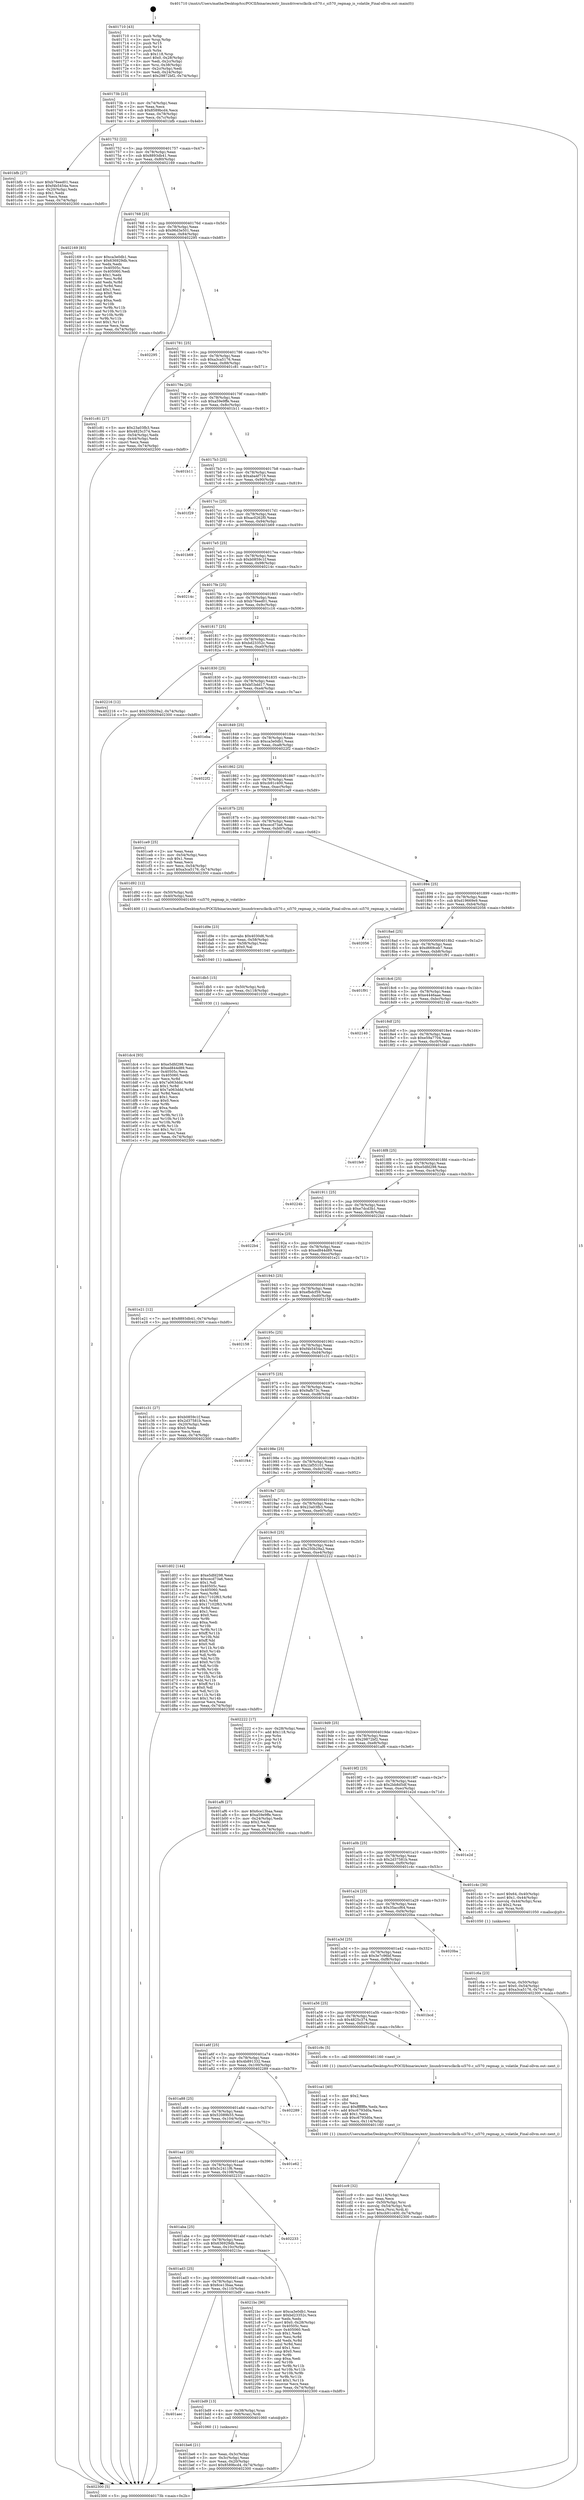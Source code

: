 digraph "0x401710" {
  label = "0x401710 (/mnt/c/Users/mathe/Desktop/tcc/POCII/binaries/extr_linuxdriversclkclk-si570.c_si570_regmap_is_volatile_Final-ollvm.out::main(0))"
  labelloc = "t"
  node[shape=record]

  Entry [label="",width=0.3,height=0.3,shape=circle,fillcolor=black,style=filled]
  "0x40173b" [label="{
     0x40173b [23]\l
     | [instrs]\l
     &nbsp;&nbsp;0x40173b \<+3\>: mov -0x74(%rbp),%eax\l
     &nbsp;&nbsp;0x40173e \<+2\>: mov %eax,%ecx\l
     &nbsp;&nbsp;0x401740 \<+6\>: sub $0x8589bcd4,%ecx\l
     &nbsp;&nbsp;0x401746 \<+3\>: mov %eax,-0x78(%rbp)\l
     &nbsp;&nbsp;0x401749 \<+3\>: mov %ecx,-0x7c(%rbp)\l
     &nbsp;&nbsp;0x40174c \<+6\>: je 0000000000401bfb \<main+0x4eb\>\l
  }"]
  "0x401bfb" [label="{
     0x401bfb [27]\l
     | [instrs]\l
     &nbsp;&nbsp;0x401bfb \<+5\>: mov $0xb76eed01,%eax\l
     &nbsp;&nbsp;0x401c00 \<+5\>: mov $0xf4b5454a,%ecx\l
     &nbsp;&nbsp;0x401c05 \<+3\>: mov -0x20(%rbp),%edx\l
     &nbsp;&nbsp;0x401c08 \<+3\>: cmp $0x1,%edx\l
     &nbsp;&nbsp;0x401c0b \<+3\>: cmovl %ecx,%eax\l
     &nbsp;&nbsp;0x401c0e \<+3\>: mov %eax,-0x74(%rbp)\l
     &nbsp;&nbsp;0x401c11 \<+5\>: jmp 0000000000402300 \<main+0xbf0\>\l
  }"]
  "0x401752" [label="{
     0x401752 [22]\l
     | [instrs]\l
     &nbsp;&nbsp;0x401752 \<+5\>: jmp 0000000000401757 \<main+0x47\>\l
     &nbsp;&nbsp;0x401757 \<+3\>: mov -0x78(%rbp),%eax\l
     &nbsp;&nbsp;0x40175a \<+5\>: sub $0x8893db41,%eax\l
     &nbsp;&nbsp;0x40175f \<+3\>: mov %eax,-0x80(%rbp)\l
     &nbsp;&nbsp;0x401762 \<+6\>: je 0000000000402169 \<main+0xa59\>\l
  }"]
  Exit [label="",width=0.3,height=0.3,shape=circle,fillcolor=black,style=filled,peripheries=2]
  "0x402169" [label="{
     0x402169 [83]\l
     | [instrs]\l
     &nbsp;&nbsp;0x402169 \<+5\>: mov $0xca3e0db1,%eax\l
     &nbsp;&nbsp;0x40216e \<+5\>: mov $0x636929db,%ecx\l
     &nbsp;&nbsp;0x402173 \<+2\>: xor %edx,%edx\l
     &nbsp;&nbsp;0x402175 \<+7\>: mov 0x40505c,%esi\l
     &nbsp;&nbsp;0x40217c \<+7\>: mov 0x405060,%edi\l
     &nbsp;&nbsp;0x402183 \<+3\>: sub $0x1,%edx\l
     &nbsp;&nbsp;0x402186 \<+3\>: mov %esi,%r8d\l
     &nbsp;&nbsp;0x402189 \<+3\>: add %edx,%r8d\l
     &nbsp;&nbsp;0x40218c \<+4\>: imul %r8d,%esi\l
     &nbsp;&nbsp;0x402190 \<+3\>: and $0x1,%esi\l
     &nbsp;&nbsp;0x402193 \<+3\>: cmp $0x0,%esi\l
     &nbsp;&nbsp;0x402196 \<+4\>: sete %r9b\l
     &nbsp;&nbsp;0x40219a \<+3\>: cmp $0xa,%edi\l
     &nbsp;&nbsp;0x40219d \<+4\>: setl %r10b\l
     &nbsp;&nbsp;0x4021a1 \<+3\>: mov %r9b,%r11b\l
     &nbsp;&nbsp;0x4021a4 \<+3\>: and %r10b,%r11b\l
     &nbsp;&nbsp;0x4021a7 \<+3\>: xor %r10b,%r9b\l
     &nbsp;&nbsp;0x4021aa \<+3\>: or %r9b,%r11b\l
     &nbsp;&nbsp;0x4021ad \<+4\>: test $0x1,%r11b\l
     &nbsp;&nbsp;0x4021b1 \<+3\>: cmovne %ecx,%eax\l
     &nbsp;&nbsp;0x4021b4 \<+3\>: mov %eax,-0x74(%rbp)\l
     &nbsp;&nbsp;0x4021b7 \<+5\>: jmp 0000000000402300 \<main+0xbf0\>\l
  }"]
  "0x401768" [label="{
     0x401768 [25]\l
     | [instrs]\l
     &nbsp;&nbsp;0x401768 \<+5\>: jmp 000000000040176d \<main+0x5d\>\l
     &nbsp;&nbsp;0x40176d \<+3\>: mov -0x78(%rbp),%eax\l
     &nbsp;&nbsp;0x401770 \<+5\>: sub $0x96d3e501,%eax\l
     &nbsp;&nbsp;0x401775 \<+6\>: mov %eax,-0x84(%rbp)\l
     &nbsp;&nbsp;0x40177b \<+6\>: je 0000000000402295 \<main+0xb85\>\l
  }"]
  "0x401dc4" [label="{
     0x401dc4 [93]\l
     | [instrs]\l
     &nbsp;&nbsp;0x401dc4 \<+5\>: mov $0xe5dfd298,%eax\l
     &nbsp;&nbsp;0x401dc9 \<+5\>: mov $0xed844d89,%esi\l
     &nbsp;&nbsp;0x401dce \<+7\>: mov 0x40505c,%ecx\l
     &nbsp;&nbsp;0x401dd5 \<+7\>: mov 0x405060,%edx\l
     &nbsp;&nbsp;0x401ddc \<+3\>: mov %ecx,%r8d\l
     &nbsp;&nbsp;0x401ddf \<+7\>: sub $0x7a063ddd,%r8d\l
     &nbsp;&nbsp;0x401de6 \<+4\>: sub $0x1,%r8d\l
     &nbsp;&nbsp;0x401dea \<+7\>: add $0x7a063ddd,%r8d\l
     &nbsp;&nbsp;0x401df1 \<+4\>: imul %r8d,%ecx\l
     &nbsp;&nbsp;0x401df5 \<+3\>: and $0x1,%ecx\l
     &nbsp;&nbsp;0x401df8 \<+3\>: cmp $0x0,%ecx\l
     &nbsp;&nbsp;0x401dfb \<+4\>: sete %r9b\l
     &nbsp;&nbsp;0x401dff \<+3\>: cmp $0xa,%edx\l
     &nbsp;&nbsp;0x401e02 \<+4\>: setl %r10b\l
     &nbsp;&nbsp;0x401e06 \<+3\>: mov %r9b,%r11b\l
     &nbsp;&nbsp;0x401e09 \<+3\>: and %r10b,%r11b\l
     &nbsp;&nbsp;0x401e0c \<+3\>: xor %r10b,%r9b\l
     &nbsp;&nbsp;0x401e0f \<+3\>: or %r9b,%r11b\l
     &nbsp;&nbsp;0x401e12 \<+4\>: test $0x1,%r11b\l
     &nbsp;&nbsp;0x401e16 \<+3\>: cmovne %esi,%eax\l
     &nbsp;&nbsp;0x401e19 \<+3\>: mov %eax,-0x74(%rbp)\l
     &nbsp;&nbsp;0x401e1c \<+5\>: jmp 0000000000402300 \<main+0xbf0\>\l
  }"]
  "0x402295" [label="{
     0x402295\l
  }", style=dashed]
  "0x401781" [label="{
     0x401781 [25]\l
     | [instrs]\l
     &nbsp;&nbsp;0x401781 \<+5\>: jmp 0000000000401786 \<main+0x76\>\l
     &nbsp;&nbsp;0x401786 \<+3\>: mov -0x78(%rbp),%eax\l
     &nbsp;&nbsp;0x401789 \<+5\>: sub $0xa3ca5176,%eax\l
     &nbsp;&nbsp;0x40178e \<+6\>: mov %eax,-0x88(%rbp)\l
     &nbsp;&nbsp;0x401794 \<+6\>: je 0000000000401c81 \<main+0x571\>\l
  }"]
  "0x401db5" [label="{
     0x401db5 [15]\l
     | [instrs]\l
     &nbsp;&nbsp;0x401db5 \<+4\>: mov -0x50(%rbp),%rdi\l
     &nbsp;&nbsp;0x401db9 \<+6\>: mov %eax,-0x118(%rbp)\l
     &nbsp;&nbsp;0x401dbf \<+5\>: call 0000000000401030 \<free@plt\>\l
     | [calls]\l
     &nbsp;&nbsp;0x401030 \{1\} (unknown)\l
  }"]
  "0x401c81" [label="{
     0x401c81 [27]\l
     | [instrs]\l
     &nbsp;&nbsp;0x401c81 \<+5\>: mov $0x23a03fb3,%eax\l
     &nbsp;&nbsp;0x401c86 \<+5\>: mov $0x4825c374,%ecx\l
     &nbsp;&nbsp;0x401c8b \<+3\>: mov -0x54(%rbp),%edx\l
     &nbsp;&nbsp;0x401c8e \<+3\>: cmp -0x44(%rbp),%edx\l
     &nbsp;&nbsp;0x401c91 \<+3\>: cmovl %ecx,%eax\l
     &nbsp;&nbsp;0x401c94 \<+3\>: mov %eax,-0x74(%rbp)\l
     &nbsp;&nbsp;0x401c97 \<+5\>: jmp 0000000000402300 \<main+0xbf0\>\l
  }"]
  "0x40179a" [label="{
     0x40179a [25]\l
     | [instrs]\l
     &nbsp;&nbsp;0x40179a \<+5\>: jmp 000000000040179f \<main+0x8f\>\l
     &nbsp;&nbsp;0x40179f \<+3\>: mov -0x78(%rbp),%eax\l
     &nbsp;&nbsp;0x4017a2 \<+5\>: sub $0xa59e9ffe,%eax\l
     &nbsp;&nbsp;0x4017a7 \<+6\>: mov %eax,-0x8c(%rbp)\l
     &nbsp;&nbsp;0x4017ad \<+6\>: je 0000000000401b11 \<main+0x401\>\l
  }"]
  "0x401d9e" [label="{
     0x401d9e [23]\l
     | [instrs]\l
     &nbsp;&nbsp;0x401d9e \<+10\>: movabs $0x4030d6,%rdi\l
     &nbsp;&nbsp;0x401da8 \<+3\>: mov %eax,-0x58(%rbp)\l
     &nbsp;&nbsp;0x401dab \<+3\>: mov -0x58(%rbp),%esi\l
     &nbsp;&nbsp;0x401dae \<+2\>: mov $0x0,%al\l
     &nbsp;&nbsp;0x401db0 \<+5\>: call 0000000000401040 \<printf@plt\>\l
     | [calls]\l
     &nbsp;&nbsp;0x401040 \{1\} (unknown)\l
  }"]
  "0x401b11" [label="{
     0x401b11\l
  }", style=dashed]
  "0x4017b3" [label="{
     0x4017b3 [25]\l
     | [instrs]\l
     &nbsp;&nbsp;0x4017b3 \<+5\>: jmp 00000000004017b8 \<main+0xa8\>\l
     &nbsp;&nbsp;0x4017b8 \<+3\>: mov -0x78(%rbp),%eax\l
     &nbsp;&nbsp;0x4017bb \<+5\>: sub $0xaba4f719,%eax\l
     &nbsp;&nbsp;0x4017c0 \<+6\>: mov %eax,-0x90(%rbp)\l
     &nbsp;&nbsp;0x4017c6 \<+6\>: je 0000000000401f29 \<main+0x819\>\l
  }"]
  "0x401cc9" [label="{
     0x401cc9 [32]\l
     | [instrs]\l
     &nbsp;&nbsp;0x401cc9 \<+6\>: mov -0x114(%rbp),%ecx\l
     &nbsp;&nbsp;0x401ccf \<+3\>: imul %eax,%ecx\l
     &nbsp;&nbsp;0x401cd2 \<+4\>: mov -0x50(%rbp),%rsi\l
     &nbsp;&nbsp;0x401cd6 \<+4\>: movslq -0x54(%rbp),%rdi\l
     &nbsp;&nbsp;0x401cda \<+3\>: mov %ecx,(%rsi,%rdi,4)\l
     &nbsp;&nbsp;0x401cdd \<+7\>: movl $0xcb91c400,-0x74(%rbp)\l
     &nbsp;&nbsp;0x401ce4 \<+5\>: jmp 0000000000402300 \<main+0xbf0\>\l
  }"]
  "0x401f29" [label="{
     0x401f29\l
  }", style=dashed]
  "0x4017cc" [label="{
     0x4017cc [25]\l
     | [instrs]\l
     &nbsp;&nbsp;0x4017cc \<+5\>: jmp 00000000004017d1 \<main+0xc1\>\l
     &nbsp;&nbsp;0x4017d1 \<+3\>: mov -0x78(%rbp),%eax\l
     &nbsp;&nbsp;0x4017d4 \<+5\>: sub $0xac0262f0,%eax\l
     &nbsp;&nbsp;0x4017d9 \<+6\>: mov %eax,-0x94(%rbp)\l
     &nbsp;&nbsp;0x4017df \<+6\>: je 0000000000401b69 \<main+0x459\>\l
  }"]
  "0x401ca1" [label="{
     0x401ca1 [40]\l
     | [instrs]\l
     &nbsp;&nbsp;0x401ca1 \<+5\>: mov $0x2,%ecx\l
     &nbsp;&nbsp;0x401ca6 \<+1\>: cltd\l
     &nbsp;&nbsp;0x401ca7 \<+2\>: idiv %ecx\l
     &nbsp;&nbsp;0x401ca9 \<+6\>: imul $0xfffffffe,%edx,%ecx\l
     &nbsp;&nbsp;0x401caf \<+6\>: add $0xc6793d0a,%ecx\l
     &nbsp;&nbsp;0x401cb5 \<+3\>: add $0x1,%ecx\l
     &nbsp;&nbsp;0x401cb8 \<+6\>: sub $0xc6793d0a,%ecx\l
     &nbsp;&nbsp;0x401cbe \<+6\>: mov %ecx,-0x114(%rbp)\l
     &nbsp;&nbsp;0x401cc4 \<+5\>: call 0000000000401160 \<next_i\>\l
     | [calls]\l
     &nbsp;&nbsp;0x401160 \{1\} (/mnt/c/Users/mathe/Desktop/tcc/POCII/binaries/extr_linuxdriversclkclk-si570.c_si570_regmap_is_volatile_Final-ollvm.out::next_i)\l
  }"]
  "0x401b69" [label="{
     0x401b69\l
  }", style=dashed]
  "0x4017e5" [label="{
     0x4017e5 [25]\l
     | [instrs]\l
     &nbsp;&nbsp;0x4017e5 \<+5\>: jmp 00000000004017ea \<main+0xda\>\l
     &nbsp;&nbsp;0x4017ea \<+3\>: mov -0x78(%rbp),%eax\l
     &nbsp;&nbsp;0x4017ed \<+5\>: sub $0xb0859c1f,%eax\l
     &nbsp;&nbsp;0x4017f2 \<+6\>: mov %eax,-0x98(%rbp)\l
     &nbsp;&nbsp;0x4017f8 \<+6\>: je 000000000040214c \<main+0xa3c\>\l
  }"]
  "0x401c6a" [label="{
     0x401c6a [23]\l
     | [instrs]\l
     &nbsp;&nbsp;0x401c6a \<+4\>: mov %rax,-0x50(%rbp)\l
     &nbsp;&nbsp;0x401c6e \<+7\>: movl $0x0,-0x54(%rbp)\l
     &nbsp;&nbsp;0x401c75 \<+7\>: movl $0xa3ca5176,-0x74(%rbp)\l
     &nbsp;&nbsp;0x401c7c \<+5\>: jmp 0000000000402300 \<main+0xbf0\>\l
  }"]
  "0x40214c" [label="{
     0x40214c\l
  }", style=dashed]
  "0x4017fe" [label="{
     0x4017fe [25]\l
     | [instrs]\l
     &nbsp;&nbsp;0x4017fe \<+5\>: jmp 0000000000401803 \<main+0xf3\>\l
     &nbsp;&nbsp;0x401803 \<+3\>: mov -0x78(%rbp),%eax\l
     &nbsp;&nbsp;0x401806 \<+5\>: sub $0xb76eed01,%eax\l
     &nbsp;&nbsp;0x40180b \<+6\>: mov %eax,-0x9c(%rbp)\l
     &nbsp;&nbsp;0x401811 \<+6\>: je 0000000000401c16 \<main+0x506\>\l
  }"]
  "0x401be6" [label="{
     0x401be6 [21]\l
     | [instrs]\l
     &nbsp;&nbsp;0x401be6 \<+3\>: mov %eax,-0x3c(%rbp)\l
     &nbsp;&nbsp;0x401be9 \<+3\>: mov -0x3c(%rbp),%eax\l
     &nbsp;&nbsp;0x401bec \<+3\>: mov %eax,-0x20(%rbp)\l
     &nbsp;&nbsp;0x401bef \<+7\>: movl $0x8589bcd4,-0x74(%rbp)\l
     &nbsp;&nbsp;0x401bf6 \<+5\>: jmp 0000000000402300 \<main+0xbf0\>\l
  }"]
  "0x401c16" [label="{
     0x401c16\l
  }", style=dashed]
  "0x401817" [label="{
     0x401817 [25]\l
     | [instrs]\l
     &nbsp;&nbsp;0x401817 \<+5\>: jmp 000000000040181c \<main+0x10c\>\l
     &nbsp;&nbsp;0x40181c \<+3\>: mov -0x78(%rbp),%eax\l
     &nbsp;&nbsp;0x40181f \<+5\>: sub $0xbd23352c,%eax\l
     &nbsp;&nbsp;0x401824 \<+6\>: mov %eax,-0xa0(%rbp)\l
     &nbsp;&nbsp;0x40182a \<+6\>: je 0000000000402216 \<main+0xb06\>\l
  }"]
  "0x401aec" [label="{
     0x401aec\l
  }", style=dashed]
  "0x402216" [label="{
     0x402216 [12]\l
     | [instrs]\l
     &nbsp;&nbsp;0x402216 \<+7\>: movl $0x250b29a2,-0x74(%rbp)\l
     &nbsp;&nbsp;0x40221d \<+5\>: jmp 0000000000402300 \<main+0xbf0\>\l
  }"]
  "0x401830" [label="{
     0x401830 [25]\l
     | [instrs]\l
     &nbsp;&nbsp;0x401830 \<+5\>: jmp 0000000000401835 \<main+0x125\>\l
     &nbsp;&nbsp;0x401835 \<+3\>: mov -0x78(%rbp),%eax\l
     &nbsp;&nbsp;0x401838 \<+5\>: sub $0xbf1bdd17,%eax\l
     &nbsp;&nbsp;0x40183d \<+6\>: mov %eax,-0xa4(%rbp)\l
     &nbsp;&nbsp;0x401843 \<+6\>: je 0000000000401eba \<main+0x7aa\>\l
  }"]
  "0x401bd9" [label="{
     0x401bd9 [13]\l
     | [instrs]\l
     &nbsp;&nbsp;0x401bd9 \<+4\>: mov -0x38(%rbp),%rax\l
     &nbsp;&nbsp;0x401bdd \<+4\>: mov 0x8(%rax),%rdi\l
     &nbsp;&nbsp;0x401be1 \<+5\>: call 0000000000401060 \<atoi@plt\>\l
     | [calls]\l
     &nbsp;&nbsp;0x401060 \{1\} (unknown)\l
  }"]
  "0x401eba" [label="{
     0x401eba\l
  }", style=dashed]
  "0x401849" [label="{
     0x401849 [25]\l
     | [instrs]\l
     &nbsp;&nbsp;0x401849 \<+5\>: jmp 000000000040184e \<main+0x13e\>\l
     &nbsp;&nbsp;0x40184e \<+3\>: mov -0x78(%rbp),%eax\l
     &nbsp;&nbsp;0x401851 \<+5\>: sub $0xca3e0db1,%eax\l
     &nbsp;&nbsp;0x401856 \<+6\>: mov %eax,-0xa8(%rbp)\l
     &nbsp;&nbsp;0x40185c \<+6\>: je 00000000004022f2 \<main+0xbe2\>\l
  }"]
  "0x401ad3" [label="{
     0x401ad3 [25]\l
     | [instrs]\l
     &nbsp;&nbsp;0x401ad3 \<+5\>: jmp 0000000000401ad8 \<main+0x3c8\>\l
     &nbsp;&nbsp;0x401ad8 \<+3\>: mov -0x78(%rbp),%eax\l
     &nbsp;&nbsp;0x401adb \<+5\>: sub $0x6ce13baa,%eax\l
     &nbsp;&nbsp;0x401ae0 \<+6\>: mov %eax,-0x110(%rbp)\l
     &nbsp;&nbsp;0x401ae6 \<+6\>: je 0000000000401bd9 \<main+0x4c9\>\l
  }"]
  "0x4022f2" [label="{
     0x4022f2\l
  }", style=dashed]
  "0x401862" [label="{
     0x401862 [25]\l
     | [instrs]\l
     &nbsp;&nbsp;0x401862 \<+5\>: jmp 0000000000401867 \<main+0x157\>\l
     &nbsp;&nbsp;0x401867 \<+3\>: mov -0x78(%rbp),%eax\l
     &nbsp;&nbsp;0x40186a \<+5\>: sub $0xcb91c400,%eax\l
     &nbsp;&nbsp;0x40186f \<+6\>: mov %eax,-0xac(%rbp)\l
     &nbsp;&nbsp;0x401875 \<+6\>: je 0000000000401ce9 \<main+0x5d9\>\l
  }"]
  "0x4021bc" [label="{
     0x4021bc [90]\l
     | [instrs]\l
     &nbsp;&nbsp;0x4021bc \<+5\>: mov $0xca3e0db1,%eax\l
     &nbsp;&nbsp;0x4021c1 \<+5\>: mov $0xbd23352c,%ecx\l
     &nbsp;&nbsp;0x4021c6 \<+2\>: xor %edx,%edx\l
     &nbsp;&nbsp;0x4021c8 \<+7\>: movl $0x0,-0x28(%rbp)\l
     &nbsp;&nbsp;0x4021cf \<+7\>: mov 0x40505c,%esi\l
     &nbsp;&nbsp;0x4021d6 \<+7\>: mov 0x405060,%edi\l
     &nbsp;&nbsp;0x4021dd \<+3\>: sub $0x1,%edx\l
     &nbsp;&nbsp;0x4021e0 \<+3\>: mov %esi,%r8d\l
     &nbsp;&nbsp;0x4021e3 \<+3\>: add %edx,%r8d\l
     &nbsp;&nbsp;0x4021e6 \<+4\>: imul %r8d,%esi\l
     &nbsp;&nbsp;0x4021ea \<+3\>: and $0x1,%esi\l
     &nbsp;&nbsp;0x4021ed \<+3\>: cmp $0x0,%esi\l
     &nbsp;&nbsp;0x4021f0 \<+4\>: sete %r9b\l
     &nbsp;&nbsp;0x4021f4 \<+3\>: cmp $0xa,%edi\l
     &nbsp;&nbsp;0x4021f7 \<+4\>: setl %r10b\l
     &nbsp;&nbsp;0x4021fb \<+3\>: mov %r9b,%r11b\l
     &nbsp;&nbsp;0x4021fe \<+3\>: and %r10b,%r11b\l
     &nbsp;&nbsp;0x402201 \<+3\>: xor %r10b,%r9b\l
     &nbsp;&nbsp;0x402204 \<+3\>: or %r9b,%r11b\l
     &nbsp;&nbsp;0x402207 \<+4\>: test $0x1,%r11b\l
     &nbsp;&nbsp;0x40220b \<+3\>: cmovne %ecx,%eax\l
     &nbsp;&nbsp;0x40220e \<+3\>: mov %eax,-0x74(%rbp)\l
     &nbsp;&nbsp;0x402211 \<+5\>: jmp 0000000000402300 \<main+0xbf0\>\l
  }"]
  "0x401ce9" [label="{
     0x401ce9 [25]\l
     | [instrs]\l
     &nbsp;&nbsp;0x401ce9 \<+2\>: xor %eax,%eax\l
     &nbsp;&nbsp;0x401ceb \<+3\>: mov -0x54(%rbp),%ecx\l
     &nbsp;&nbsp;0x401cee \<+3\>: sub $0x1,%eax\l
     &nbsp;&nbsp;0x401cf1 \<+2\>: sub %eax,%ecx\l
     &nbsp;&nbsp;0x401cf3 \<+3\>: mov %ecx,-0x54(%rbp)\l
     &nbsp;&nbsp;0x401cf6 \<+7\>: movl $0xa3ca5176,-0x74(%rbp)\l
     &nbsp;&nbsp;0x401cfd \<+5\>: jmp 0000000000402300 \<main+0xbf0\>\l
  }"]
  "0x40187b" [label="{
     0x40187b [25]\l
     | [instrs]\l
     &nbsp;&nbsp;0x40187b \<+5\>: jmp 0000000000401880 \<main+0x170\>\l
     &nbsp;&nbsp;0x401880 \<+3\>: mov -0x78(%rbp),%eax\l
     &nbsp;&nbsp;0x401883 \<+5\>: sub $0xcecd73a6,%eax\l
     &nbsp;&nbsp;0x401888 \<+6\>: mov %eax,-0xb0(%rbp)\l
     &nbsp;&nbsp;0x40188e \<+6\>: je 0000000000401d92 \<main+0x682\>\l
  }"]
  "0x401aba" [label="{
     0x401aba [25]\l
     | [instrs]\l
     &nbsp;&nbsp;0x401aba \<+5\>: jmp 0000000000401abf \<main+0x3af\>\l
     &nbsp;&nbsp;0x401abf \<+3\>: mov -0x78(%rbp),%eax\l
     &nbsp;&nbsp;0x401ac2 \<+5\>: sub $0x636929db,%eax\l
     &nbsp;&nbsp;0x401ac7 \<+6\>: mov %eax,-0x10c(%rbp)\l
     &nbsp;&nbsp;0x401acd \<+6\>: je 00000000004021bc \<main+0xaac\>\l
  }"]
  "0x401d92" [label="{
     0x401d92 [12]\l
     | [instrs]\l
     &nbsp;&nbsp;0x401d92 \<+4\>: mov -0x50(%rbp),%rdi\l
     &nbsp;&nbsp;0x401d96 \<+3\>: mov -0x40(%rbp),%esi\l
     &nbsp;&nbsp;0x401d99 \<+5\>: call 0000000000401400 \<si570_regmap_is_volatile\>\l
     | [calls]\l
     &nbsp;&nbsp;0x401400 \{1\} (/mnt/c/Users/mathe/Desktop/tcc/POCII/binaries/extr_linuxdriversclkclk-si570.c_si570_regmap_is_volatile_Final-ollvm.out::si570_regmap_is_volatile)\l
  }"]
  "0x401894" [label="{
     0x401894 [25]\l
     | [instrs]\l
     &nbsp;&nbsp;0x401894 \<+5\>: jmp 0000000000401899 \<main+0x189\>\l
     &nbsp;&nbsp;0x401899 \<+3\>: mov -0x78(%rbp),%eax\l
     &nbsp;&nbsp;0x40189c \<+5\>: sub $0xd19669e9,%eax\l
     &nbsp;&nbsp;0x4018a1 \<+6\>: mov %eax,-0xb4(%rbp)\l
     &nbsp;&nbsp;0x4018a7 \<+6\>: je 0000000000402056 \<main+0x946\>\l
  }"]
  "0x402233" [label="{
     0x402233\l
  }", style=dashed]
  "0x402056" [label="{
     0x402056\l
  }", style=dashed]
  "0x4018ad" [label="{
     0x4018ad [25]\l
     | [instrs]\l
     &nbsp;&nbsp;0x4018ad \<+5\>: jmp 00000000004018b2 \<main+0x1a2\>\l
     &nbsp;&nbsp;0x4018b2 \<+3\>: mov -0x78(%rbp),%eax\l
     &nbsp;&nbsp;0x4018b5 \<+5\>: sub $0xd669ceb7,%eax\l
     &nbsp;&nbsp;0x4018ba \<+6\>: mov %eax,-0xb8(%rbp)\l
     &nbsp;&nbsp;0x4018c0 \<+6\>: je 0000000000401f91 \<main+0x881\>\l
  }"]
  "0x401aa1" [label="{
     0x401aa1 [25]\l
     | [instrs]\l
     &nbsp;&nbsp;0x401aa1 \<+5\>: jmp 0000000000401aa6 \<main+0x396\>\l
     &nbsp;&nbsp;0x401aa6 \<+3\>: mov -0x78(%rbp),%eax\l
     &nbsp;&nbsp;0x401aa9 \<+5\>: sub $0x5c2411f6,%eax\l
     &nbsp;&nbsp;0x401aae \<+6\>: mov %eax,-0x108(%rbp)\l
     &nbsp;&nbsp;0x401ab4 \<+6\>: je 0000000000402233 \<main+0xb23\>\l
  }"]
  "0x401f91" [label="{
     0x401f91\l
  }", style=dashed]
  "0x4018c6" [label="{
     0x4018c6 [25]\l
     | [instrs]\l
     &nbsp;&nbsp;0x4018c6 \<+5\>: jmp 00000000004018cb \<main+0x1bb\>\l
     &nbsp;&nbsp;0x4018cb \<+3\>: mov -0x78(%rbp),%eax\l
     &nbsp;&nbsp;0x4018ce \<+5\>: sub $0xe4446aae,%eax\l
     &nbsp;&nbsp;0x4018d3 \<+6\>: mov %eax,-0xbc(%rbp)\l
     &nbsp;&nbsp;0x4018d9 \<+6\>: je 0000000000402140 \<main+0xa30\>\l
  }"]
  "0x401e62" [label="{
     0x401e62\l
  }", style=dashed]
  "0x402140" [label="{
     0x402140\l
  }", style=dashed]
  "0x4018df" [label="{
     0x4018df [25]\l
     | [instrs]\l
     &nbsp;&nbsp;0x4018df \<+5\>: jmp 00000000004018e4 \<main+0x1d4\>\l
     &nbsp;&nbsp;0x4018e4 \<+3\>: mov -0x78(%rbp),%eax\l
     &nbsp;&nbsp;0x4018e7 \<+5\>: sub $0xe59a7704,%eax\l
     &nbsp;&nbsp;0x4018ec \<+6\>: mov %eax,-0xc0(%rbp)\l
     &nbsp;&nbsp;0x4018f2 \<+6\>: je 0000000000401fe9 \<main+0x8d9\>\l
  }"]
  "0x401a88" [label="{
     0x401a88 [25]\l
     | [instrs]\l
     &nbsp;&nbsp;0x401a88 \<+5\>: jmp 0000000000401a8d \<main+0x37d\>\l
     &nbsp;&nbsp;0x401a8d \<+3\>: mov -0x78(%rbp),%eax\l
     &nbsp;&nbsp;0x401a90 \<+5\>: sub $0x52089b55,%eax\l
     &nbsp;&nbsp;0x401a95 \<+6\>: mov %eax,-0x104(%rbp)\l
     &nbsp;&nbsp;0x401a9b \<+6\>: je 0000000000401e62 \<main+0x752\>\l
  }"]
  "0x401fe9" [label="{
     0x401fe9\l
  }", style=dashed]
  "0x4018f8" [label="{
     0x4018f8 [25]\l
     | [instrs]\l
     &nbsp;&nbsp;0x4018f8 \<+5\>: jmp 00000000004018fd \<main+0x1ed\>\l
     &nbsp;&nbsp;0x4018fd \<+3\>: mov -0x78(%rbp),%eax\l
     &nbsp;&nbsp;0x401900 \<+5\>: sub $0xe5dfd298,%eax\l
     &nbsp;&nbsp;0x401905 \<+6\>: mov %eax,-0xc4(%rbp)\l
     &nbsp;&nbsp;0x40190b \<+6\>: je 000000000040224b \<main+0xb3b\>\l
  }"]
  "0x402289" [label="{
     0x402289\l
  }", style=dashed]
  "0x40224b" [label="{
     0x40224b\l
  }", style=dashed]
  "0x401911" [label="{
     0x401911 [25]\l
     | [instrs]\l
     &nbsp;&nbsp;0x401911 \<+5\>: jmp 0000000000401916 \<main+0x206\>\l
     &nbsp;&nbsp;0x401916 \<+3\>: mov -0x78(%rbp),%eax\l
     &nbsp;&nbsp;0x401919 \<+5\>: sub $0xe7dcd3b1,%eax\l
     &nbsp;&nbsp;0x40191e \<+6\>: mov %eax,-0xc8(%rbp)\l
     &nbsp;&nbsp;0x401924 \<+6\>: je 00000000004022b4 \<main+0xba4\>\l
  }"]
  "0x401a6f" [label="{
     0x401a6f [25]\l
     | [instrs]\l
     &nbsp;&nbsp;0x401a6f \<+5\>: jmp 0000000000401a74 \<main+0x364\>\l
     &nbsp;&nbsp;0x401a74 \<+3\>: mov -0x78(%rbp),%eax\l
     &nbsp;&nbsp;0x401a77 \<+5\>: sub $0x4b891332,%eax\l
     &nbsp;&nbsp;0x401a7c \<+6\>: mov %eax,-0x100(%rbp)\l
     &nbsp;&nbsp;0x401a82 \<+6\>: je 0000000000402289 \<main+0xb79\>\l
  }"]
  "0x4022b4" [label="{
     0x4022b4\l
  }", style=dashed]
  "0x40192a" [label="{
     0x40192a [25]\l
     | [instrs]\l
     &nbsp;&nbsp;0x40192a \<+5\>: jmp 000000000040192f \<main+0x21f\>\l
     &nbsp;&nbsp;0x40192f \<+3\>: mov -0x78(%rbp),%eax\l
     &nbsp;&nbsp;0x401932 \<+5\>: sub $0xed844d89,%eax\l
     &nbsp;&nbsp;0x401937 \<+6\>: mov %eax,-0xcc(%rbp)\l
     &nbsp;&nbsp;0x40193d \<+6\>: je 0000000000401e21 \<main+0x711\>\l
  }"]
  "0x401c9c" [label="{
     0x401c9c [5]\l
     | [instrs]\l
     &nbsp;&nbsp;0x401c9c \<+5\>: call 0000000000401160 \<next_i\>\l
     | [calls]\l
     &nbsp;&nbsp;0x401160 \{1\} (/mnt/c/Users/mathe/Desktop/tcc/POCII/binaries/extr_linuxdriversclkclk-si570.c_si570_regmap_is_volatile_Final-ollvm.out::next_i)\l
  }"]
  "0x401e21" [label="{
     0x401e21 [12]\l
     | [instrs]\l
     &nbsp;&nbsp;0x401e21 \<+7\>: movl $0x8893db41,-0x74(%rbp)\l
     &nbsp;&nbsp;0x401e28 \<+5\>: jmp 0000000000402300 \<main+0xbf0\>\l
  }"]
  "0x401943" [label="{
     0x401943 [25]\l
     | [instrs]\l
     &nbsp;&nbsp;0x401943 \<+5\>: jmp 0000000000401948 \<main+0x238\>\l
     &nbsp;&nbsp;0x401948 \<+3\>: mov -0x78(%rbp),%eax\l
     &nbsp;&nbsp;0x40194b \<+5\>: sub $0xefbdcf59,%eax\l
     &nbsp;&nbsp;0x401950 \<+6\>: mov %eax,-0xd0(%rbp)\l
     &nbsp;&nbsp;0x401956 \<+6\>: je 0000000000402158 \<main+0xa48\>\l
  }"]
  "0x401a56" [label="{
     0x401a56 [25]\l
     | [instrs]\l
     &nbsp;&nbsp;0x401a56 \<+5\>: jmp 0000000000401a5b \<main+0x34b\>\l
     &nbsp;&nbsp;0x401a5b \<+3\>: mov -0x78(%rbp),%eax\l
     &nbsp;&nbsp;0x401a5e \<+5\>: sub $0x4825c374,%eax\l
     &nbsp;&nbsp;0x401a63 \<+6\>: mov %eax,-0xfc(%rbp)\l
     &nbsp;&nbsp;0x401a69 \<+6\>: je 0000000000401c9c \<main+0x58c\>\l
  }"]
  "0x402158" [label="{
     0x402158\l
  }", style=dashed]
  "0x40195c" [label="{
     0x40195c [25]\l
     | [instrs]\l
     &nbsp;&nbsp;0x40195c \<+5\>: jmp 0000000000401961 \<main+0x251\>\l
     &nbsp;&nbsp;0x401961 \<+3\>: mov -0x78(%rbp),%eax\l
     &nbsp;&nbsp;0x401964 \<+5\>: sub $0xf4b5454a,%eax\l
     &nbsp;&nbsp;0x401969 \<+6\>: mov %eax,-0xd4(%rbp)\l
     &nbsp;&nbsp;0x40196f \<+6\>: je 0000000000401c31 \<main+0x521\>\l
  }"]
  "0x401bcd" [label="{
     0x401bcd\l
  }", style=dashed]
  "0x401c31" [label="{
     0x401c31 [27]\l
     | [instrs]\l
     &nbsp;&nbsp;0x401c31 \<+5\>: mov $0xb0859c1f,%eax\l
     &nbsp;&nbsp;0x401c36 \<+5\>: mov $0x2d37581b,%ecx\l
     &nbsp;&nbsp;0x401c3b \<+3\>: mov -0x20(%rbp),%edx\l
     &nbsp;&nbsp;0x401c3e \<+3\>: cmp $0x0,%edx\l
     &nbsp;&nbsp;0x401c41 \<+3\>: cmove %ecx,%eax\l
     &nbsp;&nbsp;0x401c44 \<+3\>: mov %eax,-0x74(%rbp)\l
     &nbsp;&nbsp;0x401c47 \<+5\>: jmp 0000000000402300 \<main+0xbf0\>\l
  }"]
  "0x401975" [label="{
     0x401975 [25]\l
     | [instrs]\l
     &nbsp;&nbsp;0x401975 \<+5\>: jmp 000000000040197a \<main+0x26a\>\l
     &nbsp;&nbsp;0x40197a \<+3\>: mov -0x78(%rbp),%eax\l
     &nbsp;&nbsp;0x40197d \<+5\>: sub $0x9afb73c,%eax\l
     &nbsp;&nbsp;0x401982 \<+6\>: mov %eax,-0xd8(%rbp)\l
     &nbsp;&nbsp;0x401988 \<+6\>: je 0000000000401f44 \<main+0x834\>\l
  }"]
  "0x401a3d" [label="{
     0x401a3d [25]\l
     | [instrs]\l
     &nbsp;&nbsp;0x401a3d \<+5\>: jmp 0000000000401a42 \<main+0x332\>\l
     &nbsp;&nbsp;0x401a42 \<+3\>: mov -0x78(%rbp),%eax\l
     &nbsp;&nbsp;0x401a45 \<+5\>: sub $0x3e7c96bf,%eax\l
     &nbsp;&nbsp;0x401a4a \<+6\>: mov %eax,-0xf8(%rbp)\l
     &nbsp;&nbsp;0x401a50 \<+6\>: je 0000000000401bcd \<main+0x4bd\>\l
  }"]
  "0x401f44" [label="{
     0x401f44\l
  }", style=dashed]
  "0x40198e" [label="{
     0x40198e [25]\l
     | [instrs]\l
     &nbsp;&nbsp;0x40198e \<+5\>: jmp 0000000000401993 \<main+0x283\>\l
     &nbsp;&nbsp;0x401993 \<+3\>: mov -0x78(%rbp),%eax\l
     &nbsp;&nbsp;0x401996 \<+5\>: sub $0x1bf55101,%eax\l
     &nbsp;&nbsp;0x40199b \<+6\>: mov %eax,-0xdc(%rbp)\l
     &nbsp;&nbsp;0x4019a1 \<+6\>: je 0000000000402062 \<main+0x952\>\l
  }"]
  "0x4020ba" [label="{
     0x4020ba\l
  }", style=dashed]
  "0x402062" [label="{
     0x402062\l
  }", style=dashed]
  "0x4019a7" [label="{
     0x4019a7 [25]\l
     | [instrs]\l
     &nbsp;&nbsp;0x4019a7 \<+5\>: jmp 00000000004019ac \<main+0x29c\>\l
     &nbsp;&nbsp;0x4019ac \<+3\>: mov -0x78(%rbp),%eax\l
     &nbsp;&nbsp;0x4019af \<+5\>: sub $0x23a03fb3,%eax\l
     &nbsp;&nbsp;0x4019b4 \<+6\>: mov %eax,-0xe0(%rbp)\l
     &nbsp;&nbsp;0x4019ba \<+6\>: je 0000000000401d02 \<main+0x5f2\>\l
  }"]
  "0x401a24" [label="{
     0x401a24 [25]\l
     | [instrs]\l
     &nbsp;&nbsp;0x401a24 \<+5\>: jmp 0000000000401a29 \<main+0x319\>\l
     &nbsp;&nbsp;0x401a29 \<+3\>: mov -0x78(%rbp),%eax\l
     &nbsp;&nbsp;0x401a2c \<+5\>: sub $0x35accf64,%eax\l
     &nbsp;&nbsp;0x401a31 \<+6\>: mov %eax,-0xf4(%rbp)\l
     &nbsp;&nbsp;0x401a37 \<+6\>: je 00000000004020ba \<main+0x9aa\>\l
  }"]
  "0x401d02" [label="{
     0x401d02 [144]\l
     | [instrs]\l
     &nbsp;&nbsp;0x401d02 \<+5\>: mov $0xe5dfd298,%eax\l
     &nbsp;&nbsp;0x401d07 \<+5\>: mov $0xcecd73a6,%ecx\l
     &nbsp;&nbsp;0x401d0c \<+2\>: mov $0x1,%dl\l
     &nbsp;&nbsp;0x401d0e \<+7\>: mov 0x40505c,%esi\l
     &nbsp;&nbsp;0x401d15 \<+7\>: mov 0x405060,%edi\l
     &nbsp;&nbsp;0x401d1c \<+3\>: mov %esi,%r8d\l
     &nbsp;&nbsp;0x401d1f \<+7\>: add $0x17102f63,%r8d\l
     &nbsp;&nbsp;0x401d26 \<+4\>: sub $0x1,%r8d\l
     &nbsp;&nbsp;0x401d2a \<+7\>: sub $0x17102f63,%r8d\l
     &nbsp;&nbsp;0x401d31 \<+4\>: imul %r8d,%esi\l
     &nbsp;&nbsp;0x401d35 \<+3\>: and $0x1,%esi\l
     &nbsp;&nbsp;0x401d38 \<+3\>: cmp $0x0,%esi\l
     &nbsp;&nbsp;0x401d3b \<+4\>: sete %r9b\l
     &nbsp;&nbsp;0x401d3f \<+3\>: cmp $0xa,%edi\l
     &nbsp;&nbsp;0x401d42 \<+4\>: setl %r10b\l
     &nbsp;&nbsp;0x401d46 \<+3\>: mov %r9b,%r11b\l
     &nbsp;&nbsp;0x401d49 \<+4\>: xor $0xff,%r11b\l
     &nbsp;&nbsp;0x401d4d \<+3\>: mov %r10b,%bl\l
     &nbsp;&nbsp;0x401d50 \<+3\>: xor $0xff,%bl\l
     &nbsp;&nbsp;0x401d53 \<+3\>: xor $0x0,%dl\l
     &nbsp;&nbsp;0x401d56 \<+3\>: mov %r11b,%r14b\l
     &nbsp;&nbsp;0x401d59 \<+4\>: and $0x0,%r14b\l
     &nbsp;&nbsp;0x401d5d \<+3\>: and %dl,%r9b\l
     &nbsp;&nbsp;0x401d60 \<+3\>: mov %bl,%r15b\l
     &nbsp;&nbsp;0x401d63 \<+4\>: and $0x0,%r15b\l
     &nbsp;&nbsp;0x401d67 \<+3\>: and %dl,%r10b\l
     &nbsp;&nbsp;0x401d6a \<+3\>: or %r9b,%r14b\l
     &nbsp;&nbsp;0x401d6d \<+3\>: or %r10b,%r15b\l
     &nbsp;&nbsp;0x401d70 \<+3\>: xor %r15b,%r14b\l
     &nbsp;&nbsp;0x401d73 \<+3\>: or %bl,%r11b\l
     &nbsp;&nbsp;0x401d76 \<+4\>: xor $0xff,%r11b\l
     &nbsp;&nbsp;0x401d7a \<+3\>: or $0x0,%dl\l
     &nbsp;&nbsp;0x401d7d \<+3\>: and %dl,%r11b\l
     &nbsp;&nbsp;0x401d80 \<+3\>: or %r11b,%r14b\l
     &nbsp;&nbsp;0x401d83 \<+4\>: test $0x1,%r14b\l
     &nbsp;&nbsp;0x401d87 \<+3\>: cmovne %ecx,%eax\l
     &nbsp;&nbsp;0x401d8a \<+3\>: mov %eax,-0x74(%rbp)\l
     &nbsp;&nbsp;0x401d8d \<+5\>: jmp 0000000000402300 \<main+0xbf0\>\l
  }"]
  "0x4019c0" [label="{
     0x4019c0 [25]\l
     | [instrs]\l
     &nbsp;&nbsp;0x4019c0 \<+5\>: jmp 00000000004019c5 \<main+0x2b5\>\l
     &nbsp;&nbsp;0x4019c5 \<+3\>: mov -0x78(%rbp),%eax\l
     &nbsp;&nbsp;0x4019c8 \<+5\>: sub $0x250b29a2,%eax\l
     &nbsp;&nbsp;0x4019cd \<+6\>: mov %eax,-0xe4(%rbp)\l
     &nbsp;&nbsp;0x4019d3 \<+6\>: je 0000000000402222 \<main+0xb12\>\l
  }"]
  "0x401c4c" [label="{
     0x401c4c [30]\l
     | [instrs]\l
     &nbsp;&nbsp;0x401c4c \<+7\>: movl $0x64,-0x40(%rbp)\l
     &nbsp;&nbsp;0x401c53 \<+7\>: movl $0x1,-0x44(%rbp)\l
     &nbsp;&nbsp;0x401c5a \<+4\>: movslq -0x44(%rbp),%rax\l
     &nbsp;&nbsp;0x401c5e \<+4\>: shl $0x2,%rax\l
     &nbsp;&nbsp;0x401c62 \<+3\>: mov %rax,%rdi\l
     &nbsp;&nbsp;0x401c65 \<+5\>: call 0000000000401050 \<malloc@plt\>\l
     | [calls]\l
     &nbsp;&nbsp;0x401050 \{1\} (unknown)\l
  }"]
  "0x402222" [label="{
     0x402222 [17]\l
     | [instrs]\l
     &nbsp;&nbsp;0x402222 \<+3\>: mov -0x28(%rbp),%eax\l
     &nbsp;&nbsp;0x402225 \<+7\>: add $0x118,%rsp\l
     &nbsp;&nbsp;0x40222c \<+1\>: pop %rbx\l
     &nbsp;&nbsp;0x40222d \<+2\>: pop %r14\l
     &nbsp;&nbsp;0x40222f \<+2\>: pop %r15\l
     &nbsp;&nbsp;0x402231 \<+1\>: pop %rbp\l
     &nbsp;&nbsp;0x402232 \<+1\>: ret\l
  }"]
  "0x4019d9" [label="{
     0x4019d9 [25]\l
     | [instrs]\l
     &nbsp;&nbsp;0x4019d9 \<+5\>: jmp 00000000004019de \<main+0x2ce\>\l
     &nbsp;&nbsp;0x4019de \<+3\>: mov -0x78(%rbp),%eax\l
     &nbsp;&nbsp;0x4019e1 \<+5\>: sub $0x29872bf2,%eax\l
     &nbsp;&nbsp;0x4019e6 \<+6\>: mov %eax,-0xe8(%rbp)\l
     &nbsp;&nbsp;0x4019ec \<+6\>: je 0000000000401af6 \<main+0x3e6\>\l
  }"]
  "0x401a0b" [label="{
     0x401a0b [25]\l
     | [instrs]\l
     &nbsp;&nbsp;0x401a0b \<+5\>: jmp 0000000000401a10 \<main+0x300\>\l
     &nbsp;&nbsp;0x401a10 \<+3\>: mov -0x78(%rbp),%eax\l
     &nbsp;&nbsp;0x401a13 \<+5\>: sub $0x2d37581b,%eax\l
     &nbsp;&nbsp;0x401a18 \<+6\>: mov %eax,-0xf0(%rbp)\l
     &nbsp;&nbsp;0x401a1e \<+6\>: je 0000000000401c4c \<main+0x53c\>\l
  }"]
  "0x401af6" [label="{
     0x401af6 [27]\l
     | [instrs]\l
     &nbsp;&nbsp;0x401af6 \<+5\>: mov $0x6ce13baa,%eax\l
     &nbsp;&nbsp;0x401afb \<+5\>: mov $0xa59e9ffe,%ecx\l
     &nbsp;&nbsp;0x401b00 \<+3\>: mov -0x24(%rbp),%edx\l
     &nbsp;&nbsp;0x401b03 \<+3\>: cmp $0x2,%edx\l
     &nbsp;&nbsp;0x401b06 \<+3\>: cmovne %ecx,%eax\l
     &nbsp;&nbsp;0x401b09 \<+3\>: mov %eax,-0x74(%rbp)\l
     &nbsp;&nbsp;0x401b0c \<+5\>: jmp 0000000000402300 \<main+0xbf0\>\l
  }"]
  "0x4019f2" [label="{
     0x4019f2 [25]\l
     | [instrs]\l
     &nbsp;&nbsp;0x4019f2 \<+5\>: jmp 00000000004019f7 \<main+0x2e7\>\l
     &nbsp;&nbsp;0x4019f7 \<+3\>: mov -0x78(%rbp),%eax\l
     &nbsp;&nbsp;0x4019fa \<+5\>: sub $0x2bb8d5df,%eax\l
     &nbsp;&nbsp;0x4019ff \<+6\>: mov %eax,-0xec(%rbp)\l
     &nbsp;&nbsp;0x401a05 \<+6\>: je 0000000000401e2d \<main+0x71d\>\l
  }"]
  "0x402300" [label="{
     0x402300 [5]\l
     | [instrs]\l
     &nbsp;&nbsp;0x402300 \<+5\>: jmp 000000000040173b \<main+0x2b\>\l
  }"]
  "0x401710" [label="{
     0x401710 [43]\l
     | [instrs]\l
     &nbsp;&nbsp;0x401710 \<+1\>: push %rbp\l
     &nbsp;&nbsp;0x401711 \<+3\>: mov %rsp,%rbp\l
     &nbsp;&nbsp;0x401714 \<+2\>: push %r15\l
     &nbsp;&nbsp;0x401716 \<+2\>: push %r14\l
     &nbsp;&nbsp;0x401718 \<+1\>: push %rbx\l
     &nbsp;&nbsp;0x401719 \<+7\>: sub $0x118,%rsp\l
     &nbsp;&nbsp;0x401720 \<+7\>: movl $0x0,-0x28(%rbp)\l
     &nbsp;&nbsp;0x401727 \<+3\>: mov %edi,-0x2c(%rbp)\l
     &nbsp;&nbsp;0x40172a \<+4\>: mov %rsi,-0x38(%rbp)\l
     &nbsp;&nbsp;0x40172e \<+3\>: mov -0x2c(%rbp),%edi\l
     &nbsp;&nbsp;0x401731 \<+3\>: mov %edi,-0x24(%rbp)\l
     &nbsp;&nbsp;0x401734 \<+7\>: movl $0x29872bf2,-0x74(%rbp)\l
  }"]
  "0x401e2d" [label="{
     0x401e2d\l
  }", style=dashed]
  Entry -> "0x401710" [label=" 1"]
  "0x40173b" -> "0x401bfb" [label=" 1"]
  "0x40173b" -> "0x401752" [label=" 15"]
  "0x402222" -> Exit [label=" 1"]
  "0x401752" -> "0x402169" [label=" 1"]
  "0x401752" -> "0x401768" [label=" 14"]
  "0x402216" -> "0x402300" [label=" 1"]
  "0x401768" -> "0x402295" [label=" 0"]
  "0x401768" -> "0x401781" [label=" 14"]
  "0x4021bc" -> "0x402300" [label=" 1"]
  "0x401781" -> "0x401c81" [label=" 2"]
  "0x401781" -> "0x40179a" [label=" 12"]
  "0x402169" -> "0x402300" [label=" 1"]
  "0x40179a" -> "0x401b11" [label=" 0"]
  "0x40179a" -> "0x4017b3" [label=" 12"]
  "0x401e21" -> "0x402300" [label=" 1"]
  "0x4017b3" -> "0x401f29" [label=" 0"]
  "0x4017b3" -> "0x4017cc" [label=" 12"]
  "0x401dc4" -> "0x402300" [label=" 1"]
  "0x4017cc" -> "0x401b69" [label=" 0"]
  "0x4017cc" -> "0x4017e5" [label=" 12"]
  "0x401db5" -> "0x401dc4" [label=" 1"]
  "0x4017e5" -> "0x40214c" [label=" 0"]
  "0x4017e5" -> "0x4017fe" [label=" 12"]
  "0x401d9e" -> "0x401db5" [label=" 1"]
  "0x4017fe" -> "0x401c16" [label=" 0"]
  "0x4017fe" -> "0x401817" [label=" 12"]
  "0x401d92" -> "0x401d9e" [label=" 1"]
  "0x401817" -> "0x402216" [label=" 1"]
  "0x401817" -> "0x401830" [label=" 11"]
  "0x401d02" -> "0x402300" [label=" 1"]
  "0x401830" -> "0x401eba" [label=" 0"]
  "0x401830" -> "0x401849" [label=" 11"]
  "0x401ce9" -> "0x402300" [label=" 1"]
  "0x401849" -> "0x4022f2" [label=" 0"]
  "0x401849" -> "0x401862" [label=" 11"]
  "0x401ca1" -> "0x401cc9" [label=" 1"]
  "0x401862" -> "0x401ce9" [label=" 1"]
  "0x401862" -> "0x40187b" [label=" 10"]
  "0x401c9c" -> "0x401ca1" [label=" 1"]
  "0x40187b" -> "0x401d92" [label=" 1"]
  "0x40187b" -> "0x401894" [label=" 9"]
  "0x401c6a" -> "0x402300" [label=" 1"]
  "0x401894" -> "0x402056" [label=" 0"]
  "0x401894" -> "0x4018ad" [label=" 9"]
  "0x401c4c" -> "0x401c6a" [label=" 1"]
  "0x4018ad" -> "0x401f91" [label=" 0"]
  "0x4018ad" -> "0x4018c6" [label=" 9"]
  "0x401bfb" -> "0x402300" [label=" 1"]
  "0x4018c6" -> "0x402140" [label=" 0"]
  "0x4018c6" -> "0x4018df" [label=" 9"]
  "0x401be6" -> "0x402300" [label=" 1"]
  "0x4018df" -> "0x401fe9" [label=" 0"]
  "0x4018df" -> "0x4018f8" [label=" 9"]
  "0x401ad3" -> "0x401aec" [label=" 0"]
  "0x4018f8" -> "0x40224b" [label=" 0"]
  "0x4018f8" -> "0x401911" [label=" 9"]
  "0x401ad3" -> "0x401bd9" [label=" 1"]
  "0x401911" -> "0x4022b4" [label=" 0"]
  "0x401911" -> "0x40192a" [label=" 9"]
  "0x401aba" -> "0x401ad3" [label=" 1"]
  "0x40192a" -> "0x401e21" [label=" 1"]
  "0x40192a" -> "0x401943" [label=" 8"]
  "0x401aba" -> "0x4021bc" [label=" 1"]
  "0x401943" -> "0x402158" [label=" 0"]
  "0x401943" -> "0x40195c" [label=" 8"]
  "0x401aa1" -> "0x401aba" [label=" 2"]
  "0x40195c" -> "0x401c31" [label=" 1"]
  "0x40195c" -> "0x401975" [label=" 7"]
  "0x401aa1" -> "0x402233" [label=" 0"]
  "0x401975" -> "0x401f44" [label=" 0"]
  "0x401975" -> "0x40198e" [label=" 7"]
  "0x401a88" -> "0x401aa1" [label=" 2"]
  "0x40198e" -> "0x402062" [label=" 0"]
  "0x40198e" -> "0x4019a7" [label=" 7"]
  "0x401a88" -> "0x401e62" [label=" 0"]
  "0x4019a7" -> "0x401d02" [label=" 1"]
  "0x4019a7" -> "0x4019c0" [label=" 6"]
  "0x401a6f" -> "0x401a88" [label=" 2"]
  "0x4019c0" -> "0x402222" [label=" 1"]
  "0x4019c0" -> "0x4019d9" [label=" 5"]
  "0x401a6f" -> "0x402289" [label=" 0"]
  "0x4019d9" -> "0x401af6" [label=" 1"]
  "0x4019d9" -> "0x4019f2" [label=" 4"]
  "0x401af6" -> "0x402300" [label=" 1"]
  "0x401710" -> "0x40173b" [label=" 1"]
  "0x402300" -> "0x40173b" [label=" 15"]
  "0x401a56" -> "0x401a6f" [label=" 2"]
  "0x4019f2" -> "0x401e2d" [label=" 0"]
  "0x4019f2" -> "0x401a0b" [label=" 4"]
  "0x401cc9" -> "0x402300" [label=" 1"]
  "0x401a0b" -> "0x401c4c" [label=" 1"]
  "0x401a0b" -> "0x401a24" [label=" 3"]
  "0x401bd9" -> "0x401be6" [label=" 1"]
  "0x401a24" -> "0x4020ba" [label=" 0"]
  "0x401a24" -> "0x401a3d" [label=" 3"]
  "0x401c31" -> "0x402300" [label=" 1"]
  "0x401a3d" -> "0x401bcd" [label=" 0"]
  "0x401a3d" -> "0x401a56" [label=" 3"]
  "0x401c81" -> "0x402300" [label=" 2"]
  "0x401a56" -> "0x401c9c" [label=" 1"]
}
